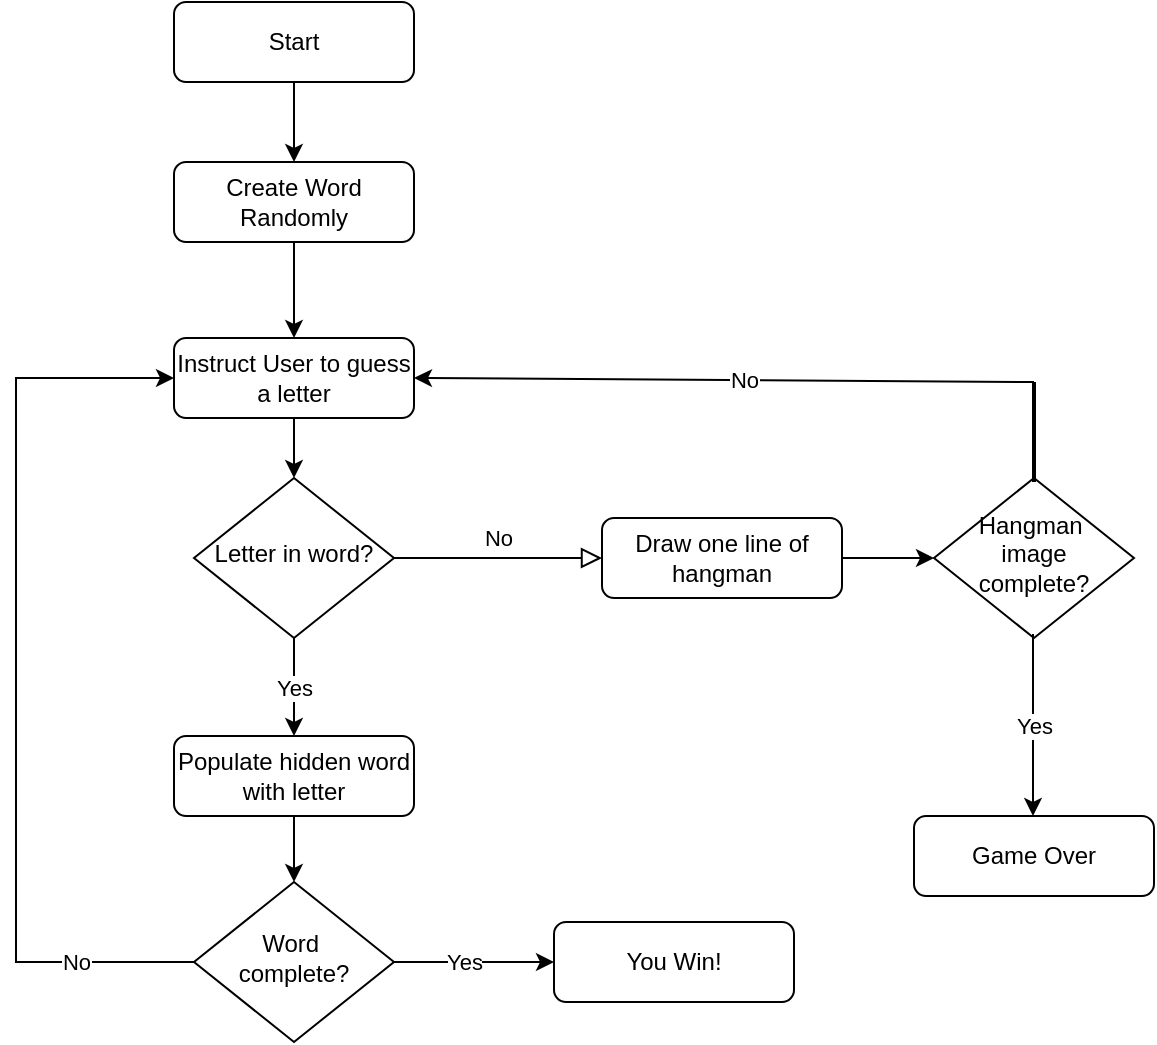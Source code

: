 <mxfile version="24.4.6" type="github">
  <diagram id="C5RBs43oDa-KdzZeNtuy" name="Page-1">
    <mxGraphModel dx="1434" dy="780" grid="1" gridSize="10" guides="1" tooltips="1" connect="1" arrows="1" fold="1" page="1" pageScale="1" pageWidth="827" pageHeight="1169" math="0" shadow="0">
      <root>
        <mxCell id="WIyWlLk6GJQsqaUBKTNV-0" />
        <mxCell id="WIyWlLk6GJQsqaUBKTNV-1" parent="WIyWlLk6GJQsqaUBKTNV-0" />
        <mxCell id="a-yA4xR0AvpXK0Kd9qyt-5" value="" style="edgeStyle=orthogonalEdgeStyle;rounded=0;orthogonalLoop=1;jettySize=auto;html=1;" edge="1" parent="WIyWlLk6GJQsqaUBKTNV-1" source="WIyWlLk6GJQsqaUBKTNV-3" target="a-yA4xR0AvpXK0Kd9qyt-3">
          <mxGeometry relative="1" as="geometry" />
        </mxCell>
        <mxCell id="WIyWlLk6GJQsqaUBKTNV-3" value="Start" style="rounded=1;whiteSpace=wrap;html=1;fontSize=12;glass=0;strokeWidth=1;shadow=0;" parent="WIyWlLk6GJQsqaUBKTNV-1" vertex="1">
          <mxGeometry x="160" y="80" width="120" height="40" as="geometry" />
        </mxCell>
        <mxCell id="WIyWlLk6GJQsqaUBKTNV-5" value="No" style="edgeStyle=orthogonalEdgeStyle;rounded=0;html=1;jettySize=auto;orthogonalLoop=1;fontSize=11;endArrow=block;endFill=0;endSize=8;strokeWidth=1;shadow=0;labelBackgroundColor=none;" parent="WIyWlLk6GJQsqaUBKTNV-1" source="WIyWlLk6GJQsqaUBKTNV-6" target="WIyWlLk6GJQsqaUBKTNV-7" edge="1">
          <mxGeometry y="10" relative="1" as="geometry">
            <mxPoint as="offset" />
          </mxGeometry>
        </mxCell>
        <mxCell id="a-yA4xR0AvpXK0Kd9qyt-8" value="Yes" style="edgeStyle=orthogonalEdgeStyle;rounded=0;orthogonalLoop=1;jettySize=auto;html=1;" edge="1" parent="WIyWlLk6GJQsqaUBKTNV-1" source="WIyWlLk6GJQsqaUBKTNV-6" target="a-yA4xR0AvpXK0Kd9qyt-7">
          <mxGeometry relative="1" as="geometry" />
        </mxCell>
        <mxCell id="WIyWlLk6GJQsqaUBKTNV-6" value="Letter in word?" style="rhombus;whiteSpace=wrap;html=1;shadow=0;fontFamily=Helvetica;fontSize=12;align=center;strokeWidth=1;spacing=6;spacingTop=-4;" parent="WIyWlLk6GJQsqaUBKTNV-1" vertex="1">
          <mxGeometry x="170" y="318" width="100" height="80" as="geometry" />
        </mxCell>
        <mxCell id="a-yA4xR0AvpXK0Kd9qyt-13" value="" style="edgeStyle=orthogonalEdgeStyle;rounded=0;orthogonalLoop=1;jettySize=auto;html=1;" edge="1" parent="WIyWlLk6GJQsqaUBKTNV-1" source="WIyWlLk6GJQsqaUBKTNV-7" target="a-yA4xR0AvpXK0Kd9qyt-12">
          <mxGeometry relative="1" as="geometry" />
        </mxCell>
        <mxCell id="WIyWlLk6GJQsqaUBKTNV-7" value="Draw one line of hangman" style="rounded=1;whiteSpace=wrap;html=1;fontSize=12;glass=0;strokeWidth=1;shadow=0;" parent="WIyWlLk6GJQsqaUBKTNV-1" vertex="1">
          <mxGeometry x="374" y="338" width="120" height="40" as="geometry" />
        </mxCell>
        <mxCell id="a-yA4xR0AvpXK0Kd9qyt-6" value="" style="edgeStyle=orthogonalEdgeStyle;rounded=0;orthogonalLoop=1;jettySize=auto;html=1;" edge="1" parent="WIyWlLk6GJQsqaUBKTNV-1" source="a-yA4xR0AvpXK0Kd9qyt-0" target="WIyWlLk6GJQsqaUBKTNV-6">
          <mxGeometry relative="1" as="geometry" />
        </mxCell>
        <mxCell id="a-yA4xR0AvpXK0Kd9qyt-0" value="Instruct User to guess a letter" style="rounded=1;whiteSpace=wrap;html=1;fontSize=12;glass=0;strokeWidth=1;shadow=0;" vertex="1" parent="WIyWlLk6GJQsqaUBKTNV-1">
          <mxGeometry x="160" y="248" width="120" height="40" as="geometry" />
        </mxCell>
        <mxCell id="a-yA4xR0AvpXK0Kd9qyt-4" value="" style="edgeStyle=orthogonalEdgeStyle;rounded=0;orthogonalLoop=1;jettySize=auto;html=1;" edge="1" parent="WIyWlLk6GJQsqaUBKTNV-1" source="a-yA4xR0AvpXK0Kd9qyt-3" target="a-yA4xR0AvpXK0Kd9qyt-0">
          <mxGeometry relative="1" as="geometry" />
        </mxCell>
        <mxCell id="a-yA4xR0AvpXK0Kd9qyt-3" value="Create Word Randomly" style="rounded=1;whiteSpace=wrap;html=1;fontSize=12;glass=0;strokeWidth=1;shadow=0;" vertex="1" parent="WIyWlLk6GJQsqaUBKTNV-1">
          <mxGeometry x="160" y="160" width="120" height="40" as="geometry" />
        </mxCell>
        <mxCell id="a-yA4xR0AvpXK0Kd9qyt-11" value="" style="edgeStyle=orthogonalEdgeStyle;rounded=0;orthogonalLoop=1;jettySize=auto;html=1;" edge="1" parent="WIyWlLk6GJQsqaUBKTNV-1" source="a-yA4xR0AvpXK0Kd9qyt-7" target="a-yA4xR0AvpXK0Kd9qyt-10">
          <mxGeometry relative="1" as="geometry" />
        </mxCell>
        <mxCell id="a-yA4xR0AvpXK0Kd9qyt-7" value="Populate hidden word with letter" style="rounded=1;whiteSpace=wrap;html=1;fontSize=12;glass=0;strokeWidth=1;shadow=0;" vertex="1" parent="WIyWlLk6GJQsqaUBKTNV-1">
          <mxGeometry x="160" y="447" width="120" height="40" as="geometry" />
        </mxCell>
        <mxCell id="a-yA4xR0AvpXK0Kd9qyt-27" value="" style="edgeStyle=orthogonalEdgeStyle;rounded=0;orthogonalLoop=1;jettySize=auto;html=1;" edge="1" parent="WIyWlLk6GJQsqaUBKTNV-1" source="a-yA4xR0AvpXK0Kd9qyt-10" target="a-yA4xR0AvpXK0Kd9qyt-26">
          <mxGeometry relative="1" as="geometry" />
        </mxCell>
        <mxCell id="a-yA4xR0AvpXK0Kd9qyt-28" value="Yes" style="edgeLabel;html=1;align=center;verticalAlign=middle;resizable=0;points=[];" vertex="1" connectable="0" parent="a-yA4xR0AvpXK0Kd9qyt-27">
          <mxGeometry x="-0.125" relative="1" as="geometry">
            <mxPoint as="offset" />
          </mxGeometry>
        </mxCell>
        <mxCell id="a-yA4xR0AvpXK0Kd9qyt-29" style="edgeStyle=orthogonalEdgeStyle;rounded=0;orthogonalLoop=1;jettySize=auto;html=1;exitX=0;exitY=0.5;exitDx=0;exitDy=0;entryX=0;entryY=0.5;entryDx=0;entryDy=0;" edge="1" parent="WIyWlLk6GJQsqaUBKTNV-1" source="a-yA4xR0AvpXK0Kd9qyt-10" target="a-yA4xR0AvpXK0Kd9qyt-0">
          <mxGeometry relative="1" as="geometry">
            <mxPoint x="80" y="170" as="targetPoint" />
            <Array as="points">
              <mxPoint x="81" y="560" />
              <mxPoint x="81" y="268" />
            </Array>
          </mxGeometry>
        </mxCell>
        <mxCell id="a-yA4xR0AvpXK0Kd9qyt-32" value="No" style="edgeLabel;html=1;align=center;verticalAlign=middle;resizable=0;points=[];" vertex="1" connectable="0" parent="a-yA4xR0AvpXK0Kd9qyt-29">
          <mxGeometry x="-0.742" relative="1" as="geometry">
            <mxPoint as="offset" />
          </mxGeometry>
        </mxCell>
        <mxCell id="a-yA4xR0AvpXK0Kd9qyt-10" value="Word&amp;nbsp;&lt;div&gt;complete?&lt;/div&gt;" style="rhombus;whiteSpace=wrap;html=1;shadow=0;fontFamily=Helvetica;fontSize=12;align=center;strokeWidth=1;spacing=6;spacingTop=-4;" vertex="1" parent="WIyWlLk6GJQsqaUBKTNV-1">
          <mxGeometry x="170" y="520" width="100" height="80" as="geometry" />
        </mxCell>
        <mxCell id="a-yA4xR0AvpXK0Kd9qyt-12" value="Hangman&amp;nbsp;&lt;div&gt;image complete?&lt;/div&gt;" style="rhombus;whiteSpace=wrap;html=1;shadow=0;fontFamily=Helvetica;fontSize=12;align=center;strokeWidth=1;spacing=6;spacingTop=-4;" vertex="1" parent="WIyWlLk6GJQsqaUBKTNV-1">
          <mxGeometry x="540" y="318" width="100" height="80" as="geometry" />
        </mxCell>
        <mxCell id="a-yA4xR0AvpXK0Kd9qyt-17" value="" style="line;strokeWidth=2;direction=south;html=1;" vertex="1" parent="WIyWlLk6GJQsqaUBKTNV-1">
          <mxGeometry x="585" y="270" width="10" height="50" as="geometry" />
        </mxCell>
        <mxCell id="a-yA4xR0AvpXK0Kd9qyt-18" value="" style="endArrow=classic;html=1;rounded=0;exitX=0;exitY=0.5;exitDx=0;exitDy=0;exitPerimeter=0;entryX=1;entryY=0.5;entryDx=0;entryDy=0;" edge="1" parent="WIyWlLk6GJQsqaUBKTNV-1" source="a-yA4xR0AvpXK0Kd9qyt-17" target="a-yA4xR0AvpXK0Kd9qyt-0">
          <mxGeometry width="50" height="50" relative="1" as="geometry">
            <mxPoint x="390" y="330" as="sourcePoint" />
            <mxPoint x="440" y="280" as="targetPoint" />
          </mxGeometry>
        </mxCell>
        <mxCell id="a-yA4xR0AvpXK0Kd9qyt-19" value="No" style="edgeLabel;html=1;align=center;verticalAlign=middle;resizable=0;points=[];" vertex="1" connectable="0" parent="a-yA4xR0AvpXK0Kd9qyt-18">
          <mxGeometry x="-0.065" relative="1" as="geometry">
            <mxPoint as="offset" />
          </mxGeometry>
        </mxCell>
        <mxCell id="a-yA4xR0AvpXK0Kd9qyt-24" value="Yes" style="edgeStyle=orthogonalEdgeStyle;rounded=0;orthogonalLoop=1;jettySize=auto;html=1;" edge="1" parent="WIyWlLk6GJQsqaUBKTNV-1">
          <mxGeometry relative="1" as="geometry">
            <mxPoint x="589.5" y="396" as="sourcePoint" />
            <mxPoint x="589.5" y="487" as="targetPoint" />
          </mxGeometry>
        </mxCell>
        <mxCell id="a-yA4xR0AvpXK0Kd9qyt-25" value="Game Over" style="rounded=1;whiteSpace=wrap;html=1;fontSize=12;glass=0;strokeWidth=1;shadow=0;" vertex="1" parent="WIyWlLk6GJQsqaUBKTNV-1">
          <mxGeometry x="530" y="487" width="120" height="40" as="geometry" />
        </mxCell>
        <mxCell id="a-yA4xR0AvpXK0Kd9qyt-26" value="You Win!" style="rounded=1;whiteSpace=wrap;html=1;fontSize=12;glass=0;strokeWidth=1;shadow=0;" vertex="1" parent="WIyWlLk6GJQsqaUBKTNV-1">
          <mxGeometry x="350" y="540" width="120" height="40" as="geometry" />
        </mxCell>
      </root>
    </mxGraphModel>
  </diagram>
</mxfile>
